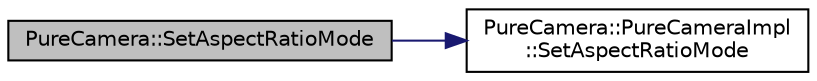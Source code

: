 digraph "PureCamera::SetAspectRatioMode"
{
 // LATEX_PDF_SIZE
  edge [fontname="Helvetica",fontsize="10",labelfontname="Helvetica",labelfontsize="10"];
  node [fontname="Helvetica",fontsize="10",shape=record];
  rankdir="LR";
  Node1 [label="PureCamera::SetAspectRatioMode",height=0.2,width=0.4,color="black", fillcolor="grey75", style="filled", fontcolor="black",tooltip="Sets aspect ratio mode."];
  Node1 -> Node2 [color="midnightblue",fontsize="10",style="solid",fontname="Helvetica"];
  Node2 [label="PureCamera::PureCameraImpl\l::SetAspectRatioMode",height=0.2,width=0.4,color="black", fillcolor="white", style="filled",URL="$class_pure_camera_1_1_pure_camera_impl.html#a365fa5d60966ecfdef83d6c6ef018f78",tooltip=" "];
}
